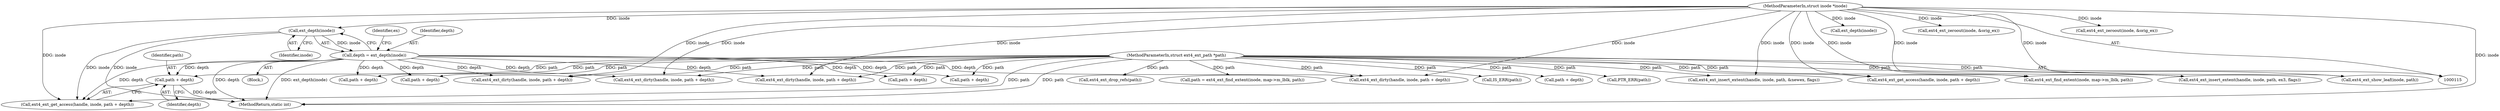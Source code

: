 digraph "1_linux_667eff35a1f56fa74ce98a0c7c29a40adc1ba4e3_0@pointer" {
"1000286" [label="(Call,path + depth)"];
"1000119" [label="(MethodParameterIn,struct ext4_ext_path *path)"];
"1000199" [label="(Call,depth = ext_depth(inode))"];
"1000201" [label="(Call,ext_depth(inode))"];
"1000117" [label="(MethodParameterIn,struct inode *inode)"];
"1000199" [label="(Call,depth = ext_depth(inode))"];
"1000572" [label="(Call,ext4_ext_insert_extent(handle, inode, path, &newex, flags))"];
"1000200" [label="(Identifier,depth)"];
"1000119" [label="(MethodParameterIn,struct ext4_ext_path *path)"];
"1000494" [label="(Call,ext4_ext_get_access(handle, inode, path + depth))"];
"1000658" [label="(Call,ext4_ext_dirty(handle, inode, path + depth))"];
"1000661" [label="(Call,path + depth)"];
"1000202" [label="(Identifier,inode)"];
"1000436" [label="(Call,ext_depth(inode))"];
"1000286" [label="(Call,path + depth)"];
"1000563" [label="(Call,path + depth)"];
"1000462" [label="(Call,ext4_ext_find_extent(inode, map->m_lblk, path))"];
"1000422" [label="(Call,ext4_ext_dirty(handle, inode, path + depth))"];
"1000615" [label="(Call,ext4_ext_dirty(handle, inode, path + depth))"];
"1000283" [label="(Call,ext4_ext_get_access(handle, inode, path + depth))"];
"1000288" [label="(Identifier,depth)"];
"1000201" [label="(Call,ext_depth(inode))"];
"1000618" [label="(Call,path + depth)"];
"1000589" [label="(Call,ext4_ext_zeroout(inode, &orig_ex))"];
"1000380" [label="(Call,ext4_ext_insert_extent(handle, inode, path, ex3, flags))"];
"1000469" [label="(Call,IS_ERR(path))"];
"1000117" [label="(MethodParameterIn,struct inode *inode)"];
"1000287" [label="(Identifier,path)"];
"1000497" [label="(Call,path + depth)"];
"1000474" [label="(Call,PTR_ERR(path))"];
"1000458" [label="(Call,ext4_ext_drop_refs(path))"];
"1000560" [label="(Call,ext4_ext_dirty(handle, inode, path + depth))"];
"1000425" [label="(Call,path + depth)"];
"1000628" [label="(Call,ext4_ext_show_leaf(inode, path))"];
"1000204" [label="(Identifier,ex)"];
"1000396" [label="(Call,ext4_ext_zeroout(inode, &orig_ex))"];
"1000121" [label="(Block,)"];
"1000666" [label="(MethodReturn,static int)"];
"1000460" [label="(Call,path = ext4_ext_find_extent(inode, map->m_lblk, path))"];
"1000286" -> "1000283"  [label="AST: "];
"1000286" -> "1000288"  [label="CFG: "];
"1000287" -> "1000286"  [label="AST: "];
"1000288" -> "1000286"  [label="AST: "];
"1000283" -> "1000286"  [label="CFG: "];
"1000286" -> "1000666"  [label="DDG: depth"];
"1000119" -> "1000286"  [label="DDG: path"];
"1000199" -> "1000286"  [label="DDG: depth"];
"1000119" -> "1000115"  [label="AST: "];
"1000119" -> "1000666"  [label="DDG: path"];
"1000119" -> "1000283"  [label="DDG: path"];
"1000119" -> "1000380"  [label="DDG: path"];
"1000119" -> "1000422"  [label="DDG: path"];
"1000119" -> "1000425"  [label="DDG: path"];
"1000119" -> "1000458"  [label="DDG: path"];
"1000119" -> "1000460"  [label="DDG: path"];
"1000119" -> "1000462"  [label="DDG: path"];
"1000119" -> "1000469"  [label="DDG: path"];
"1000119" -> "1000474"  [label="DDG: path"];
"1000119" -> "1000494"  [label="DDG: path"];
"1000119" -> "1000497"  [label="DDG: path"];
"1000119" -> "1000560"  [label="DDG: path"];
"1000119" -> "1000563"  [label="DDG: path"];
"1000119" -> "1000572"  [label="DDG: path"];
"1000119" -> "1000615"  [label="DDG: path"];
"1000119" -> "1000618"  [label="DDG: path"];
"1000119" -> "1000628"  [label="DDG: path"];
"1000119" -> "1000658"  [label="DDG: path"];
"1000119" -> "1000661"  [label="DDG: path"];
"1000199" -> "1000121"  [label="AST: "];
"1000199" -> "1000201"  [label="CFG: "];
"1000200" -> "1000199"  [label="AST: "];
"1000201" -> "1000199"  [label="AST: "];
"1000204" -> "1000199"  [label="CFG: "];
"1000199" -> "1000666"  [label="DDG: ext_depth(inode)"];
"1000199" -> "1000666"  [label="DDG: depth"];
"1000201" -> "1000199"  [label="DDG: inode"];
"1000199" -> "1000283"  [label="DDG: depth"];
"1000199" -> "1000422"  [label="DDG: depth"];
"1000199" -> "1000425"  [label="DDG: depth"];
"1000199" -> "1000560"  [label="DDG: depth"];
"1000199" -> "1000563"  [label="DDG: depth"];
"1000199" -> "1000615"  [label="DDG: depth"];
"1000199" -> "1000618"  [label="DDG: depth"];
"1000199" -> "1000658"  [label="DDG: depth"];
"1000199" -> "1000661"  [label="DDG: depth"];
"1000201" -> "1000202"  [label="CFG: "];
"1000202" -> "1000201"  [label="AST: "];
"1000201" -> "1000666"  [label="DDG: inode"];
"1000117" -> "1000201"  [label="DDG: inode"];
"1000201" -> "1000283"  [label="DDG: inode"];
"1000117" -> "1000115"  [label="AST: "];
"1000117" -> "1000666"  [label="DDG: inode"];
"1000117" -> "1000283"  [label="DDG: inode"];
"1000117" -> "1000380"  [label="DDG: inode"];
"1000117" -> "1000396"  [label="DDG: inode"];
"1000117" -> "1000422"  [label="DDG: inode"];
"1000117" -> "1000436"  [label="DDG: inode"];
"1000117" -> "1000462"  [label="DDG: inode"];
"1000117" -> "1000494"  [label="DDG: inode"];
"1000117" -> "1000560"  [label="DDG: inode"];
"1000117" -> "1000572"  [label="DDG: inode"];
"1000117" -> "1000589"  [label="DDG: inode"];
"1000117" -> "1000615"  [label="DDG: inode"];
"1000117" -> "1000628"  [label="DDG: inode"];
"1000117" -> "1000658"  [label="DDG: inode"];
}

